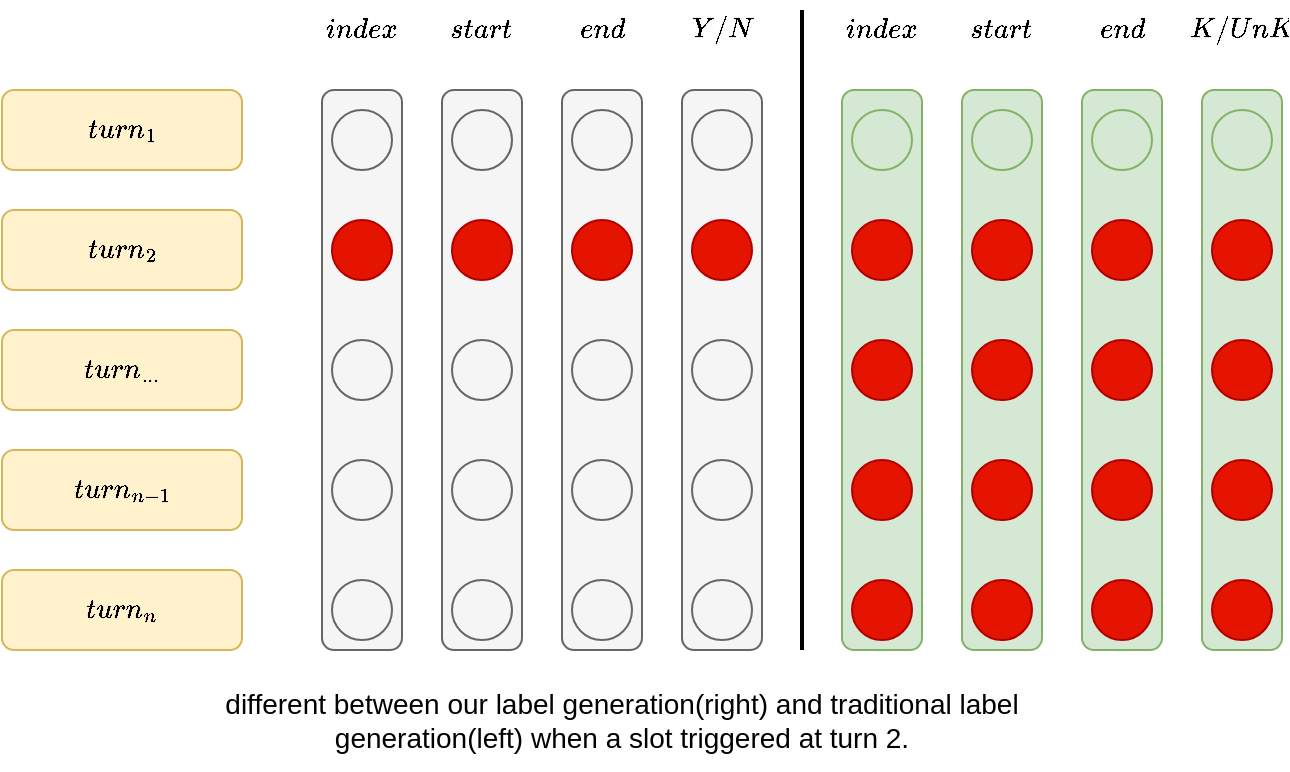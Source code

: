 <mxfile version="14.1.1" type="github">
  <diagram id="-HN2Zxdis1epGJKB3tT4" name="Page-1">
    <mxGraphModel dx="1422" dy="762" grid="1" gridSize="10" guides="1" tooltips="1" connect="1" arrows="1" fold="1" page="1" pageScale="1" pageWidth="827" pageHeight="1169" math="1" shadow="0">
      <root>
        <mxCell id="0" />
        <mxCell id="1" parent="0" />
        <mxCell id="cXDNrTiIt8fHAhOWHA2r-1" value="\(turn_1\)" style="rounded=1;whiteSpace=wrap;html=1;fillColor=#fff2cc;strokeColor=#d6b656;" vertex="1" parent="1">
          <mxGeometry x="120" y="200" width="120" height="40" as="geometry" />
        </mxCell>
        <mxCell id="cXDNrTiIt8fHAhOWHA2r-2" value="\(turn_2\)" style="rounded=1;whiteSpace=wrap;html=1;fillColor=#fff2cc;strokeColor=#d6b656;" vertex="1" parent="1">
          <mxGeometry x="120" y="260" width="120" height="40" as="geometry" />
        </mxCell>
        <mxCell id="cXDNrTiIt8fHAhOWHA2r-3" value="\(turn_{...}\)" style="rounded=1;whiteSpace=wrap;html=1;fillColor=#fff2cc;strokeColor=#d6b656;" vertex="1" parent="1">
          <mxGeometry x="120" y="320" width="120" height="40" as="geometry" />
        </mxCell>
        <mxCell id="cXDNrTiIt8fHAhOWHA2r-4" value="\(turn_{n-1}\)" style="rounded=1;whiteSpace=wrap;html=1;fillColor=#fff2cc;strokeColor=#d6b656;" vertex="1" parent="1">
          <mxGeometry x="120" y="380" width="120" height="40" as="geometry" />
        </mxCell>
        <mxCell id="cXDNrTiIt8fHAhOWHA2r-5" value="\(turn_{n}\)" style="rounded=1;whiteSpace=wrap;html=1;fillColor=#fff2cc;strokeColor=#d6b656;" vertex="1" parent="1">
          <mxGeometry x="120" y="440" width="120" height="40" as="geometry" />
        </mxCell>
        <mxCell id="cXDNrTiIt8fHAhOWHA2r-6" value="" style="rounded=1;whiteSpace=wrap;html=1;fillColor=#f5f5f5;strokeColor=#666666;fontColor=#333333;" vertex="1" parent="1">
          <mxGeometry x="280" y="200" width="40" height="280" as="geometry" />
        </mxCell>
        <mxCell id="cXDNrTiIt8fHAhOWHA2r-7" value="" style="rounded=1;whiteSpace=wrap;html=1;fillColor=#f5f5f5;strokeColor=#666666;fontColor=#333333;" vertex="1" parent="1">
          <mxGeometry x="340" y="200" width="40" height="280" as="geometry" />
        </mxCell>
        <mxCell id="cXDNrTiIt8fHAhOWHA2r-8" value="" style="rounded=1;whiteSpace=wrap;html=1;fillColor=#f5f5f5;strokeColor=#666666;fontColor=#333333;" vertex="1" parent="1">
          <mxGeometry x="400" y="200" width="40" height="280" as="geometry" />
        </mxCell>
        <mxCell id="cXDNrTiIt8fHAhOWHA2r-9" value="\(index\)" style="text;html=1;align=center;verticalAlign=middle;whiteSpace=wrap;rounded=0;" vertex="1" parent="1">
          <mxGeometry x="280" y="160" width="40" height="20" as="geometry" />
        </mxCell>
        <mxCell id="cXDNrTiIt8fHAhOWHA2r-10" value="\(start\)" style="text;html=1;align=center;verticalAlign=middle;whiteSpace=wrap;rounded=0;" vertex="1" parent="1">
          <mxGeometry x="340" y="160" width="40" height="20" as="geometry" />
        </mxCell>
        <mxCell id="cXDNrTiIt8fHAhOWHA2r-11" value="\(end\)" style="text;html=1;align=center;verticalAlign=middle;whiteSpace=wrap;rounded=0;" vertex="1" parent="1">
          <mxGeometry x="400" y="160" width="40" height="20" as="geometry" />
        </mxCell>
        <mxCell id="cXDNrTiIt8fHAhOWHA2r-12" value="" style="rounded=1;whiteSpace=wrap;html=1;fillColor=#f5f5f5;strokeColor=#666666;fontColor=#333333;" vertex="1" parent="1">
          <mxGeometry x="460" y="200" width="40" height="280" as="geometry" />
        </mxCell>
        <mxCell id="cXDNrTiIt8fHAhOWHA2r-13" value="\(Y/N\)" style="text;html=1;align=center;verticalAlign=middle;whiteSpace=wrap;rounded=0;" vertex="1" parent="1">
          <mxGeometry x="460" y="160" width="40" height="20" as="geometry" />
        </mxCell>
        <mxCell id="cXDNrTiIt8fHAhOWHA2r-14" value="" style="ellipse;whiteSpace=wrap;html=1;aspect=fixed;fillColor=#f5f5f5;strokeColor=#666666;fontColor=#333333;" vertex="1" parent="1">
          <mxGeometry x="285" y="210" width="30" height="30" as="geometry" />
        </mxCell>
        <mxCell id="cXDNrTiIt8fHAhOWHA2r-15" value="" style="ellipse;whiteSpace=wrap;html=1;aspect=fixed;fillColor=#e51400;strokeColor=#B20000;fontColor=#ffffff;" vertex="1" parent="1">
          <mxGeometry x="285" y="265" width="30" height="30" as="geometry" />
        </mxCell>
        <mxCell id="cXDNrTiIt8fHAhOWHA2r-16" value="" style="ellipse;whiteSpace=wrap;html=1;aspect=fixed;fillColor=#f5f5f5;strokeColor=#666666;fontColor=#333333;" vertex="1" parent="1">
          <mxGeometry x="285" y="325" width="30" height="30" as="geometry" />
        </mxCell>
        <mxCell id="cXDNrTiIt8fHAhOWHA2r-17" value="" style="ellipse;whiteSpace=wrap;html=1;aspect=fixed;fillColor=#f5f5f5;strokeColor=#666666;fontColor=#333333;" vertex="1" parent="1">
          <mxGeometry x="285" y="385" width="30" height="30" as="geometry" />
        </mxCell>
        <mxCell id="cXDNrTiIt8fHAhOWHA2r-18" value="" style="ellipse;whiteSpace=wrap;html=1;aspect=fixed;fillColor=#f5f5f5;strokeColor=#666666;fontColor=#333333;" vertex="1" parent="1">
          <mxGeometry x="285" y="445" width="30" height="30" as="geometry" />
        </mxCell>
        <mxCell id="cXDNrTiIt8fHAhOWHA2r-19" value="" style="ellipse;whiteSpace=wrap;html=1;aspect=fixed;fillColor=#f5f5f5;strokeColor=#666666;fontColor=#333333;" vertex="1" parent="1">
          <mxGeometry x="345" y="210" width="30" height="30" as="geometry" />
        </mxCell>
        <mxCell id="cXDNrTiIt8fHAhOWHA2r-20" value="" style="ellipse;whiteSpace=wrap;html=1;aspect=fixed;fillColor=#e51400;strokeColor=#B20000;fontColor=#ffffff;" vertex="1" parent="1">
          <mxGeometry x="345" y="265" width="30" height="30" as="geometry" />
        </mxCell>
        <mxCell id="cXDNrTiIt8fHAhOWHA2r-21" value="" style="ellipse;whiteSpace=wrap;html=1;aspect=fixed;fillColor=#f5f5f5;strokeColor=#666666;fontColor=#333333;" vertex="1" parent="1">
          <mxGeometry x="345" y="325" width="30" height="30" as="geometry" />
        </mxCell>
        <mxCell id="cXDNrTiIt8fHAhOWHA2r-22" value="" style="ellipse;whiteSpace=wrap;html=1;aspect=fixed;fillColor=#f5f5f5;strokeColor=#666666;fontColor=#333333;" vertex="1" parent="1">
          <mxGeometry x="345" y="385" width="30" height="30" as="geometry" />
        </mxCell>
        <mxCell id="cXDNrTiIt8fHAhOWHA2r-23" value="" style="ellipse;whiteSpace=wrap;html=1;aspect=fixed;fillColor=#f5f5f5;strokeColor=#666666;fontColor=#333333;" vertex="1" parent="1">
          <mxGeometry x="345" y="445" width="30" height="30" as="geometry" />
        </mxCell>
        <mxCell id="cXDNrTiIt8fHAhOWHA2r-24" value="" style="ellipse;whiteSpace=wrap;html=1;aspect=fixed;fillColor=#f5f5f5;strokeColor=#666666;fontColor=#333333;" vertex="1" parent="1">
          <mxGeometry x="405" y="210" width="30" height="30" as="geometry" />
        </mxCell>
        <mxCell id="cXDNrTiIt8fHAhOWHA2r-25" value="" style="ellipse;whiteSpace=wrap;html=1;aspect=fixed;fillColor=#e51400;strokeColor=#B20000;fontColor=#ffffff;" vertex="1" parent="1">
          <mxGeometry x="405" y="265" width="30" height="30" as="geometry" />
        </mxCell>
        <mxCell id="cXDNrTiIt8fHAhOWHA2r-26" value="" style="ellipse;whiteSpace=wrap;html=1;aspect=fixed;fillColor=#f5f5f5;strokeColor=#666666;fontColor=#333333;" vertex="1" parent="1">
          <mxGeometry x="405" y="325" width="30" height="30" as="geometry" />
        </mxCell>
        <mxCell id="cXDNrTiIt8fHAhOWHA2r-27" value="" style="ellipse;whiteSpace=wrap;html=1;aspect=fixed;fillColor=#f5f5f5;strokeColor=#666666;fontColor=#333333;" vertex="1" parent="1">
          <mxGeometry x="405" y="385" width="30" height="30" as="geometry" />
        </mxCell>
        <mxCell id="cXDNrTiIt8fHAhOWHA2r-28" value="" style="ellipse;whiteSpace=wrap;html=1;aspect=fixed;fillColor=#f5f5f5;strokeColor=#666666;fontColor=#333333;" vertex="1" parent="1">
          <mxGeometry x="405" y="445" width="30" height="30" as="geometry" />
        </mxCell>
        <mxCell id="cXDNrTiIt8fHAhOWHA2r-29" value="" style="ellipse;whiteSpace=wrap;html=1;aspect=fixed;fillColor=#f5f5f5;strokeColor=#666666;fontColor=#333333;" vertex="1" parent="1">
          <mxGeometry x="465" y="210" width="30" height="30" as="geometry" />
        </mxCell>
        <mxCell id="cXDNrTiIt8fHAhOWHA2r-30" value="" style="ellipse;whiteSpace=wrap;html=1;aspect=fixed;fillColor=#e51400;strokeColor=#B20000;fontColor=#ffffff;" vertex="1" parent="1">
          <mxGeometry x="465" y="265" width="30" height="30" as="geometry" />
        </mxCell>
        <mxCell id="cXDNrTiIt8fHAhOWHA2r-31" value="" style="ellipse;whiteSpace=wrap;html=1;aspect=fixed;fillColor=#f5f5f5;strokeColor=#666666;fontColor=#333333;" vertex="1" parent="1">
          <mxGeometry x="465" y="325" width="30" height="30" as="geometry" />
        </mxCell>
        <mxCell id="cXDNrTiIt8fHAhOWHA2r-32" value="" style="ellipse;whiteSpace=wrap;html=1;aspect=fixed;fillColor=#f5f5f5;strokeColor=#666666;fontColor=#333333;" vertex="1" parent="1">
          <mxGeometry x="465" y="385" width="30" height="30" as="geometry" />
        </mxCell>
        <mxCell id="cXDNrTiIt8fHAhOWHA2r-33" value="" style="ellipse;whiteSpace=wrap;html=1;aspect=fixed;fillColor=#f5f5f5;strokeColor=#666666;fontColor=#333333;" vertex="1" parent="1">
          <mxGeometry x="465" y="445" width="30" height="30" as="geometry" />
        </mxCell>
        <mxCell id="cXDNrTiIt8fHAhOWHA2r-34" value="" style="rounded=1;whiteSpace=wrap;html=1;fillColor=#d5e8d4;strokeColor=#82b366;" vertex="1" parent="1">
          <mxGeometry x="540" y="200" width="40" height="280" as="geometry" />
        </mxCell>
        <mxCell id="cXDNrTiIt8fHAhOWHA2r-35" value="" style="rounded=1;whiteSpace=wrap;html=1;fillColor=#d5e8d4;strokeColor=#82b366;" vertex="1" parent="1">
          <mxGeometry x="600" y="200" width="40" height="280" as="geometry" />
        </mxCell>
        <mxCell id="cXDNrTiIt8fHAhOWHA2r-36" value="" style="rounded=1;whiteSpace=wrap;html=1;fillColor=#d5e8d4;strokeColor=#82b366;" vertex="1" parent="1">
          <mxGeometry x="660" y="200" width="40" height="280" as="geometry" />
        </mxCell>
        <mxCell id="cXDNrTiIt8fHAhOWHA2r-37" value="\(index\)" style="text;html=1;align=center;verticalAlign=middle;whiteSpace=wrap;rounded=0;" vertex="1" parent="1">
          <mxGeometry x="540" y="160" width="40" height="20" as="geometry" />
        </mxCell>
        <mxCell id="cXDNrTiIt8fHAhOWHA2r-38" value="\(start\)" style="text;html=1;align=center;verticalAlign=middle;whiteSpace=wrap;rounded=0;" vertex="1" parent="1">
          <mxGeometry x="600" y="160" width="40" height="20" as="geometry" />
        </mxCell>
        <mxCell id="cXDNrTiIt8fHAhOWHA2r-39" value="\(end\)" style="text;html=1;align=center;verticalAlign=middle;whiteSpace=wrap;rounded=0;" vertex="1" parent="1">
          <mxGeometry x="660" y="160" width="40" height="20" as="geometry" />
        </mxCell>
        <mxCell id="cXDNrTiIt8fHAhOWHA2r-40" value="" style="rounded=1;whiteSpace=wrap;html=1;fillColor=#d5e8d4;strokeColor=#82b366;" vertex="1" parent="1">
          <mxGeometry x="720" y="200" width="40" height="280" as="geometry" />
        </mxCell>
        <mxCell id="cXDNrTiIt8fHAhOWHA2r-41" value="\(K/UnK\)" style="text;html=1;align=center;verticalAlign=middle;whiteSpace=wrap;rounded=0;" vertex="1" parent="1">
          <mxGeometry x="720" y="160" width="40" height="20" as="geometry" />
        </mxCell>
        <mxCell id="cXDNrTiIt8fHAhOWHA2r-42" value="" style="ellipse;whiteSpace=wrap;html=1;aspect=fixed;fillColor=#d5e8d4;strokeColor=#82b366;" vertex="1" parent="1">
          <mxGeometry x="545" y="210" width="30" height="30" as="geometry" />
        </mxCell>
        <mxCell id="cXDNrTiIt8fHAhOWHA2r-43" value="" style="ellipse;whiteSpace=wrap;html=1;aspect=fixed;fillColor=#e51400;strokeColor=#B20000;fontColor=#ffffff;" vertex="1" parent="1">
          <mxGeometry x="545" y="265" width="30" height="30" as="geometry" />
        </mxCell>
        <mxCell id="cXDNrTiIt8fHAhOWHA2r-44" value="" style="ellipse;whiteSpace=wrap;html=1;aspect=fixed;fillColor=#e51400;strokeColor=#B20000;fontColor=#ffffff;" vertex="1" parent="1">
          <mxGeometry x="545" y="325" width="30" height="30" as="geometry" />
        </mxCell>
        <mxCell id="cXDNrTiIt8fHAhOWHA2r-45" value="" style="ellipse;whiteSpace=wrap;html=1;aspect=fixed;fillColor=#e51400;strokeColor=#B20000;fontColor=#ffffff;" vertex="1" parent="1">
          <mxGeometry x="545" y="385" width="30" height="30" as="geometry" />
        </mxCell>
        <mxCell id="cXDNrTiIt8fHAhOWHA2r-46" value="" style="ellipse;whiteSpace=wrap;html=1;aspect=fixed;fillColor=#e51400;strokeColor=#B20000;fontColor=#ffffff;" vertex="1" parent="1">
          <mxGeometry x="545" y="445" width="30" height="30" as="geometry" />
        </mxCell>
        <mxCell id="cXDNrTiIt8fHAhOWHA2r-47" value="" style="ellipse;whiteSpace=wrap;html=1;aspect=fixed;fillColor=#d5e8d4;strokeColor=#82b366;" vertex="1" parent="1">
          <mxGeometry x="605" y="210" width="30" height="30" as="geometry" />
        </mxCell>
        <mxCell id="cXDNrTiIt8fHAhOWHA2r-48" value="" style="ellipse;whiteSpace=wrap;html=1;aspect=fixed;fillColor=#e51400;strokeColor=#B20000;fontColor=#ffffff;" vertex="1" parent="1">
          <mxGeometry x="605" y="265" width="30" height="30" as="geometry" />
        </mxCell>
        <mxCell id="cXDNrTiIt8fHAhOWHA2r-49" value="" style="ellipse;whiteSpace=wrap;html=1;aspect=fixed;fillColor=#e51400;strokeColor=#B20000;fontColor=#ffffff;" vertex="1" parent="1">
          <mxGeometry x="605" y="325" width="30" height="30" as="geometry" />
        </mxCell>
        <mxCell id="cXDNrTiIt8fHAhOWHA2r-50" value="" style="ellipse;whiteSpace=wrap;html=1;aspect=fixed;fillColor=#e51400;strokeColor=#B20000;fontColor=#ffffff;" vertex="1" parent="1">
          <mxGeometry x="605" y="385" width="30" height="30" as="geometry" />
        </mxCell>
        <mxCell id="cXDNrTiIt8fHAhOWHA2r-51" value="" style="ellipse;whiteSpace=wrap;html=1;aspect=fixed;fillColor=#e51400;strokeColor=#B20000;fontColor=#ffffff;" vertex="1" parent="1">
          <mxGeometry x="605" y="445" width="30" height="30" as="geometry" />
        </mxCell>
        <mxCell id="cXDNrTiIt8fHAhOWHA2r-52" value="" style="ellipse;whiteSpace=wrap;html=1;aspect=fixed;fillColor=#d5e8d4;strokeColor=#82b366;" vertex="1" parent="1">
          <mxGeometry x="665" y="210" width="30" height="30" as="geometry" />
        </mxCell>
        <mxCell id="cXDNrTiIt8fHAhOWHA2r-53" value="" style="ellipse;whiteSpace=wrap;html=1;aspect=fixed;fillColor=#e51400;strokeColor=#B20000;fontColor=#ffffff;" vertex="1" parent="1">
          <mxGeometry x="665" y="265" width="30" height="30" as="geometry" />
        </mxCell>
        <mxCell id="cXDNrTiIt8fHAhOWHA2r-54" value="" style="ellipse;whiteSpace=wrap;html=1;aspect=fixed;fillColor=#e51400;strokeColor=#B20000;fontColor=#ffffff;" vertex="1" parent="1">
          <mxGeometry x="665" y="325" width="30" height="30" as="geometry" />
        </mxCell>
        <mxCell id="cXDNrTiIt8fHAhOWHA2r-55" value="" style="ellipse;whiteSpace=wrap;html=1;aspect=fixed;fillColor=#e51400;strokeColor=#B20000;fontColor=#ffffff;" vertex="1" parent="1">
          <mxGeometry x="665" y="385" width="30" height="30" as="geometry" />
        </mxCell>
        <mxCell id="cXDNrTiIt8fHAhOWHA2r-56" value="" style="ellipse;whiteSpace=wrap;html=1;aspect=fixed;fillColor=#e51400;strokeColor=#B20000;fontColor=#ffffff;" vertex="1" parent="1">
          <mxGeometry x="665" y="445" width="30" height="30" as="geometry" />
        </mxCell>
        <mxCell id="cXDNrTiIt8fHAhOWHA2r-57" value="" style="ellipse;whiteSpace=wrap;html=1;aspect=fixed;fillColor=#d5e8d4;strokeColor=#82b366;" vertex="1" parent="1">
          <mxGeometry x="725" y="210" width="30" height="30" as="geometry" />
        </mxCell>
        <mxCell id="cXDNrTiIt8fHAhOWHA2r-58" value="" style="ellipse;whiteSpace=wrap;html=1;aspect=fixed;fillColor=#e51400;strokeColor=#B20000;fontColor=#ffffff;" vertex="1" parent="1">
          <mxGeometry x="725" y="265" width="30" height="30" as="geometry" />
        </mxCell>
        <mxCell id="cXDNrTiIt8fHAhOWHA2r-59" value="" style="ellipse;whiteSpace=wrap;html=1;aspect=fixed;fillColor=#e51400;strokeColor=#B20000;fontColor=#ffffff;" vertex="1" parent="1">
          <mxGeometry x="725" y="325" width="30" height="30" as="geometry" />
        </mxCell>
        <mxCell id="cXDNrTiIt8fHAhOWHA2r-60" value="" style="ellipse;whiteSpace=wrap;html=1;aspect=fixed;fillColor=#e51400;strokeColor=#B20000;fontColor=#ffffff;" vertex="1" parent="1">
          <mxGeometry x="725" y="385" width="30" height="30" as="geometry" />
        </mxCell>
        <mxCell id="cXDNrTiIt8fHAhOWHA2r-61" value="" style="ellipse;whiteSpace=wrap;html=1;aspect=fixed;fillColor=#e51400;strokeColor=#B20000;fontColor=#ffffff;" vertex="1" parent="1">
          <mxGeometry x="725" y="445" width="30" height="30" as="geometry" />
        </mxCell>
        <mxCell id="cXDNrTiIt8fHAhOWHA2r-62" value="" style="endArrow=none;html=1;strokeWidth=2;" edge="1" parent="1">
          <mxGeometry width="50" height="50" relative="1" as="geometry">
            <mxPoint x="520" y="480" as="sourcePoint" />
            <mxPoint x="520" y="160" as="targetPoint" />
          </mxGeometry>
        </mxCell>
        <mxCell id="cXDNrTiIt8fHAhOWHA2r-69" value="&lt;font style=&quot;font-size: 14px&quot;&gt;different between our label generation(right) and traditional label generation(left) when a slot triggered at turn 2.&lt;/font&gt;" style="text;html=1;strokeColor=none;fillColor=none;align=center;verticalAlign=middle;whiteSpace=wrap;rounded=0;" vertex="1" parent="1">
          <mxGeometry x="225" y="490" width="410" height="50" as="geometry" />
        </mxCell>
      </root>
    </mxGraphModel>
  </diagram>
</mxfile>
